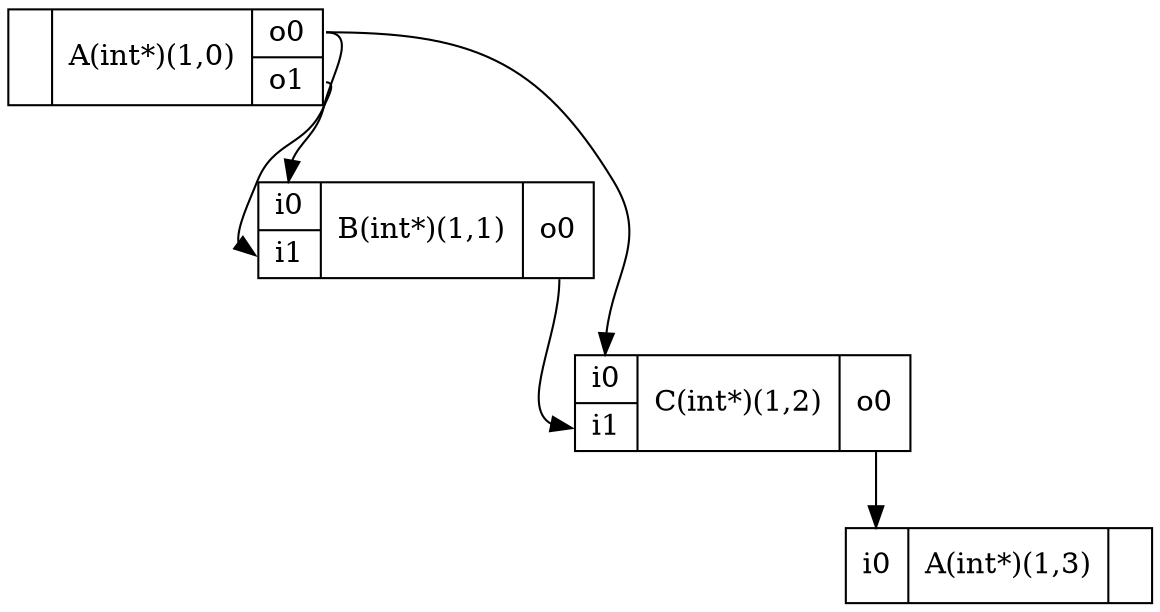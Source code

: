digraph structs {
	node [shape=record];
	"B(int*)(1,1)" [label="{<i0>i0|<i1>i1}|B(int*)(1,1)|{<o0>o0}"];
	"A(int*)(1,0)" [label="{}|A(int*)(1,0)|{<o0>o0|<o1>o1}"];
	"A(int*)(1,3)" [label="{<i0>i0}|A(int*)(1,3)|{}"];
	"C(int*)(1,2)" [label="{<i0>i0|<i1>i1}|C(int*)(1,2)|{<o0>o0}"];

	"C(int*)(1,2)" -> "A(int*)(1,3)" [headport=i0, tailport=o0, ];
	"A(int*)(1,0)" -> "C(int*)(1,2)" [headport=i0, tailport=o0, ];
	"A(int*)(1,0)" -> "B(int*)(1,1)" [headport=i0, tailport=o0, ];
	"B(int*)(1,1)" -> "C(int*)(1,2)" [headport=i1, tailport=o0, ];
	"A(int*)(1,0)" -> "B(int*)(1,1)" [headport=i1, tailport=o1, ];
}
